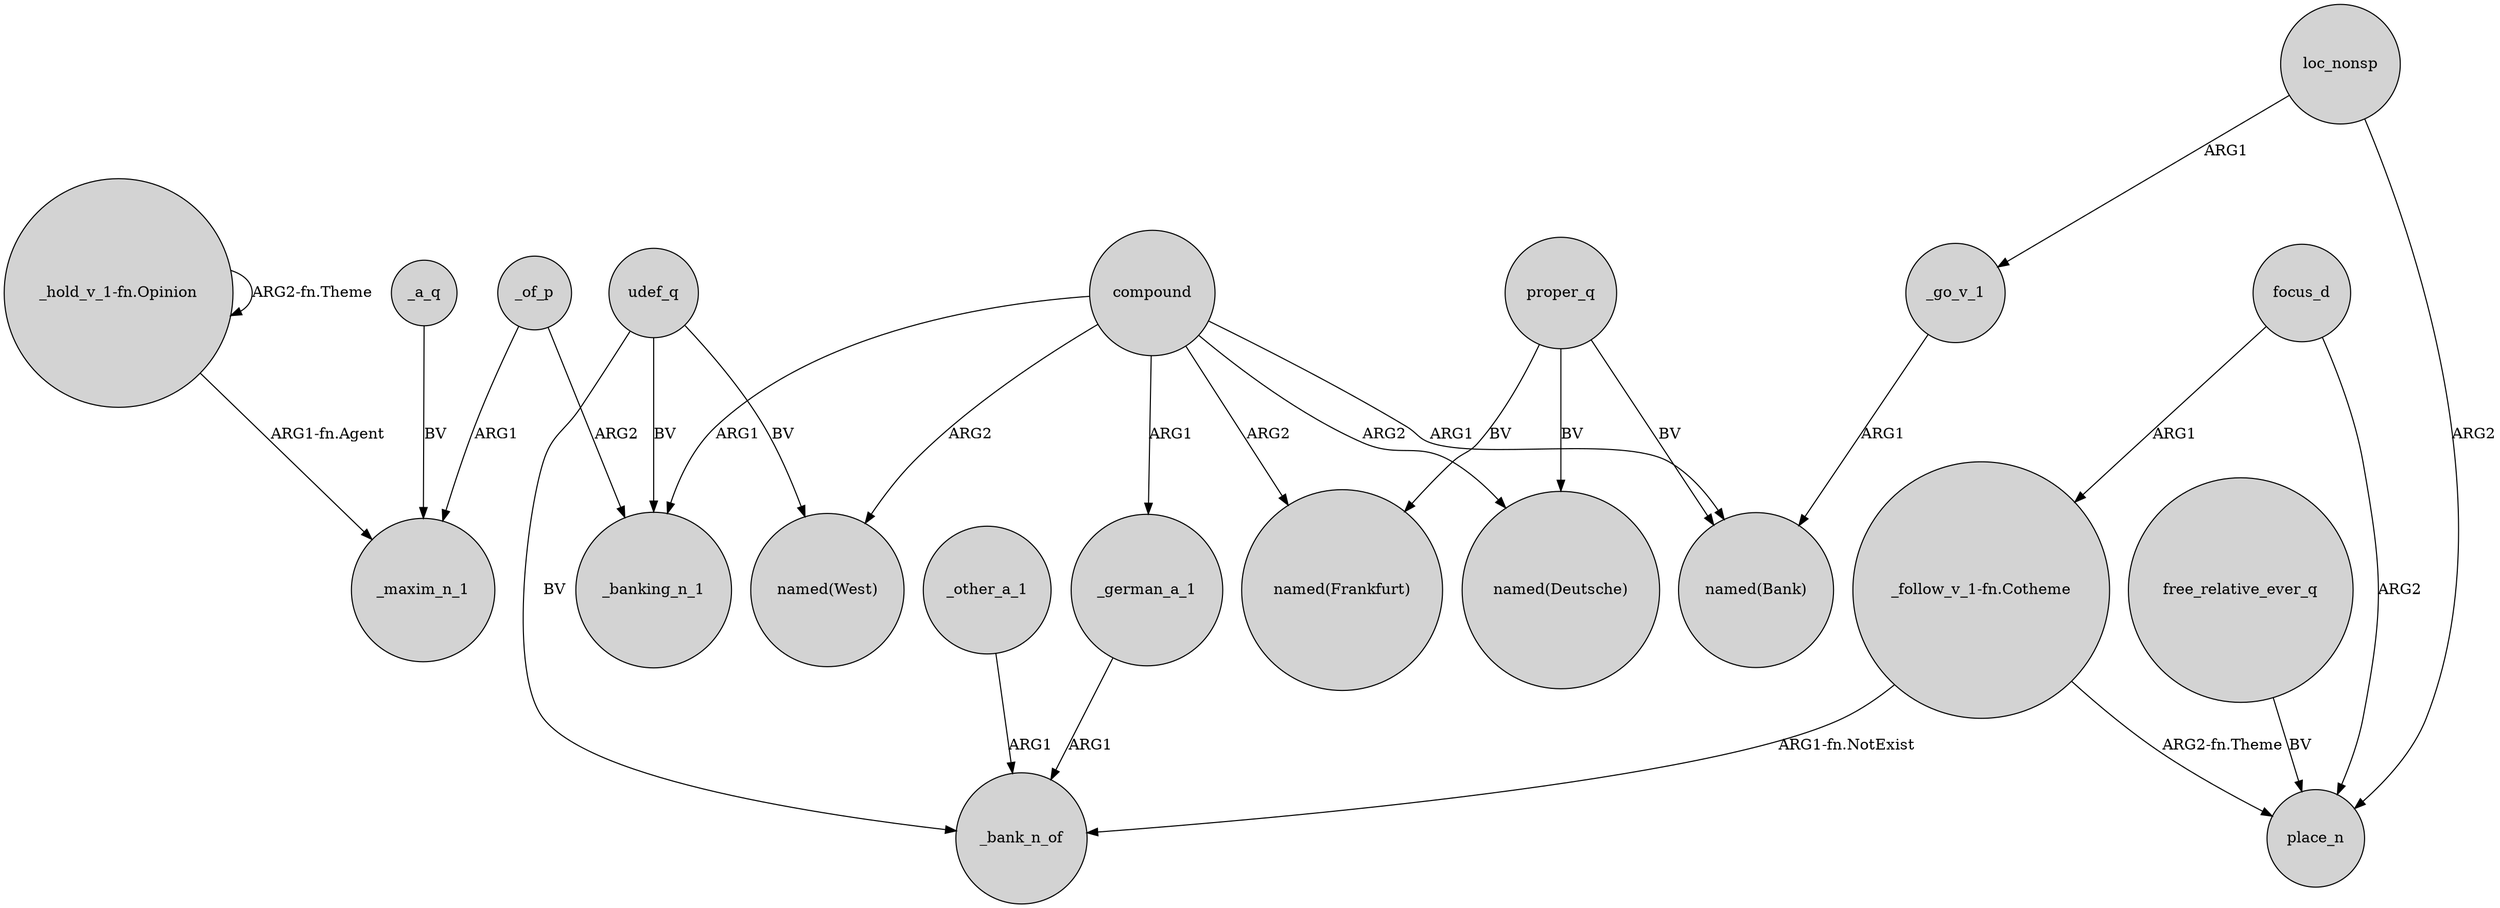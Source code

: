 digraph {
	node [shape=circle style=filled]
	compound -> "named(West)" [label=ARG2]
	"_hold_v_1-fn.Opinion" -> _maxim_n_1 [label="ARG1-fn.Agent"]
	"_hold_v_1-fn.Opinion" -> "_hold_v_1-fn.Opinion" [label="ARG2-fn.Theme"]
	proper_q -> "named(Deutsche)" [label=BV]
	_of_p -> _maxim_n_1 [label=ARG1]
	proper_q -> "named(Frankfurt)" [label=BV]
	"_follow_v_1-fn.Cotheme" -> place_n [label="ARG2-fn.Theme"]
	proper_q -> "named(Bank)" [label=BV]
	compound -> _banking_n_1 [label=ARG1]
	_german_a_1 -> _bank_n_of [label=ARG1]
	compound -> "named(Deutsche)" [label=ARG2]
	_of_p -> _banking_n_1 [label=ARG2]
	udef_q -> "named(West)" [label=BV]
	compound -> "named(Frankfurt)" [label=ARG2]
	focus_d -> place_n [label=ARG2]
	_go_v_1 -> "named(Bank)" [label=ARG1]
	_a_q -> _maxim_n_1 [label=BV]
	free_relative_ever_q -> place_n [label=BV]
	compound -> "named(Bank)" [label=ARG1]
	"_follow_v_1-fn.Cotheme" -> _bank_n_of [label="ARG1-fn.NotExist"]
	loc_nonsp -> place_n [label=ARG2]
	focus_d -> "_follow_v_1-fn.Cotheme" [label=ARG1]
	_other_a_1 -> _bank_n_of [label=ARG1]
	udef_q -> _banking_n_1 [label=BV]
	loc_nonsp -> _go_v_1 [label=ARG1]
	udef_q -> _bank_n_of [label=BV]
	compound -> _german_a_1 [label=ARG1]
}
